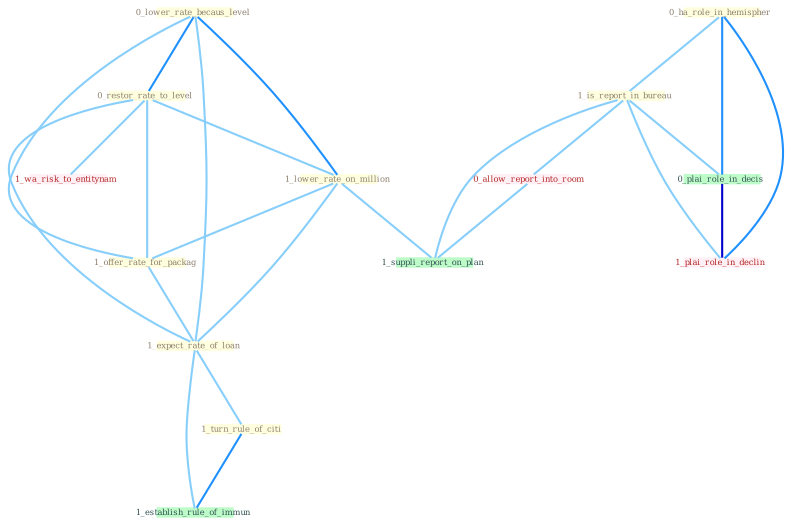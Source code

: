 Graph G{ 
    node
    [shape=polygon,style=filled,width=.5,height=.06,color="#BDFCC9",fixedsize=true,fontsize=4,
    fontcolor="#2f4f4f"];
    {node
    [color="#ffffe0", fontcolor="#8b7d6b"] "0_lower_rate_becaus_level " "0_ha_role_in_hemispher " "0_restor_rate_to_level " "1_lower_rate_on_million " "1_offer_rate_for_packag " "1_expect_rate_of_loan " "1_is_report_in_bureau " "1_turn_rule_of_citi "}
{node [color="#fff0f5", fontcolor="#b22222"] "1_wa_risk_to_entitynam " "1_plai_role_in_declin " "0_allow_report_into_room "}
edge [color="#B0E2FF"];

	"0_lower_rate_becaus_level " -- "0_restor_rate_to_level " [w="2", color="#1e90ff" , len=0.8];
	"0_lower_rate_becaus_level " -- "1_lower_rate_on_million " [w="2", color="#1e90ff" , len=0.8];
	"0_lower_rate_becaus_level " -- "1_offer_rate_for_packag " [w="1", color="#87cefa" ];
	"0_lower_rate_becaus_level " -- "1_expect_rate_of_loan " [w="1", color="#87cefa" ];
	"0_ha_role_in_hemispher " -- "1_is_report_in_bureau " [w="1", color="#87cefa" ];
	"0_ha_role_in_hemispher " -- "0_plai_role_in_decis " [w="2", color="#1e90ff" , len=0.8];
	"0_ha_role_in_hemispher " -- "1_plai_role_in_declin " [w="2", color="#1e90ff" , len=0.8];
	"0_restor_rate_to_level " -- "1_lower_rate_on_million " [w="1", color="#87cefa" ];
	"0_restor_rate_to_level " -- "1_offer_rate_for_packag " [w="1", color="#87cefa" ];
	"0_restor_rate_to_level " -- "1_expect_rate_of_loan " [w="1", color="#87cefa" ];
	"0_restor_rate_to_level " -- "1_wa_risk_to_entitynam " [w="1", color="#87cefa" ];
	"1_lower_rate_on_million " -- "1_offer_rate_for_packag " [w="1", color="#87cefa" ];
	"1_lower_rate_on_million " -- "1_expect_rate_of_loan " [w="1", color="#87cefa" ];
	"1_lower_rate_on_million " -- "1_suppli_report_on_plan " [w="1", color="#87cefa" ];
	"1_offer_rate_for_packag " -- "1_expect_rate_of_loan " [w="1", color="#87cefa" ];
	"1_expect_rate_of_loan " -- "1_turn_rule_of_citi " [w="1", color="#87cefa" ];
	"1_expect_rate_of_loan " -- "1_establish_rule_of_immun " [w="1", color="#87cefa" ];
	"1_is_report_in_bureau " -- "0_plai_role_in_decis " [w="1", color="#87cefa" ];
	"1_is_report_in_bureau " -- "1_plai_role_in_declin " [w="1", color="#87cefa" ];
	"1_is_report_in_bureau " -- "0_allow_report_into_room " [w="1", color="#87cefa" ];
	"1_is_report_in_bureau " -- "1_suppli_report_on_plan " [w="1", color="#87cefa" ];
	"1_turn_rule_of_citi " -- "1_establish_rule_of_immun " [w="2", color="#1e90ff" , len=0.8];
	"0_plai_role_in_decis " -- "1_plai_role_in_declin " [w="3", color="#0000cd" , len=0.6];
	"0_allow_report_into_room " -- "1_suppli_report_on_plan " [w="1", color="#87cefa" ];
}